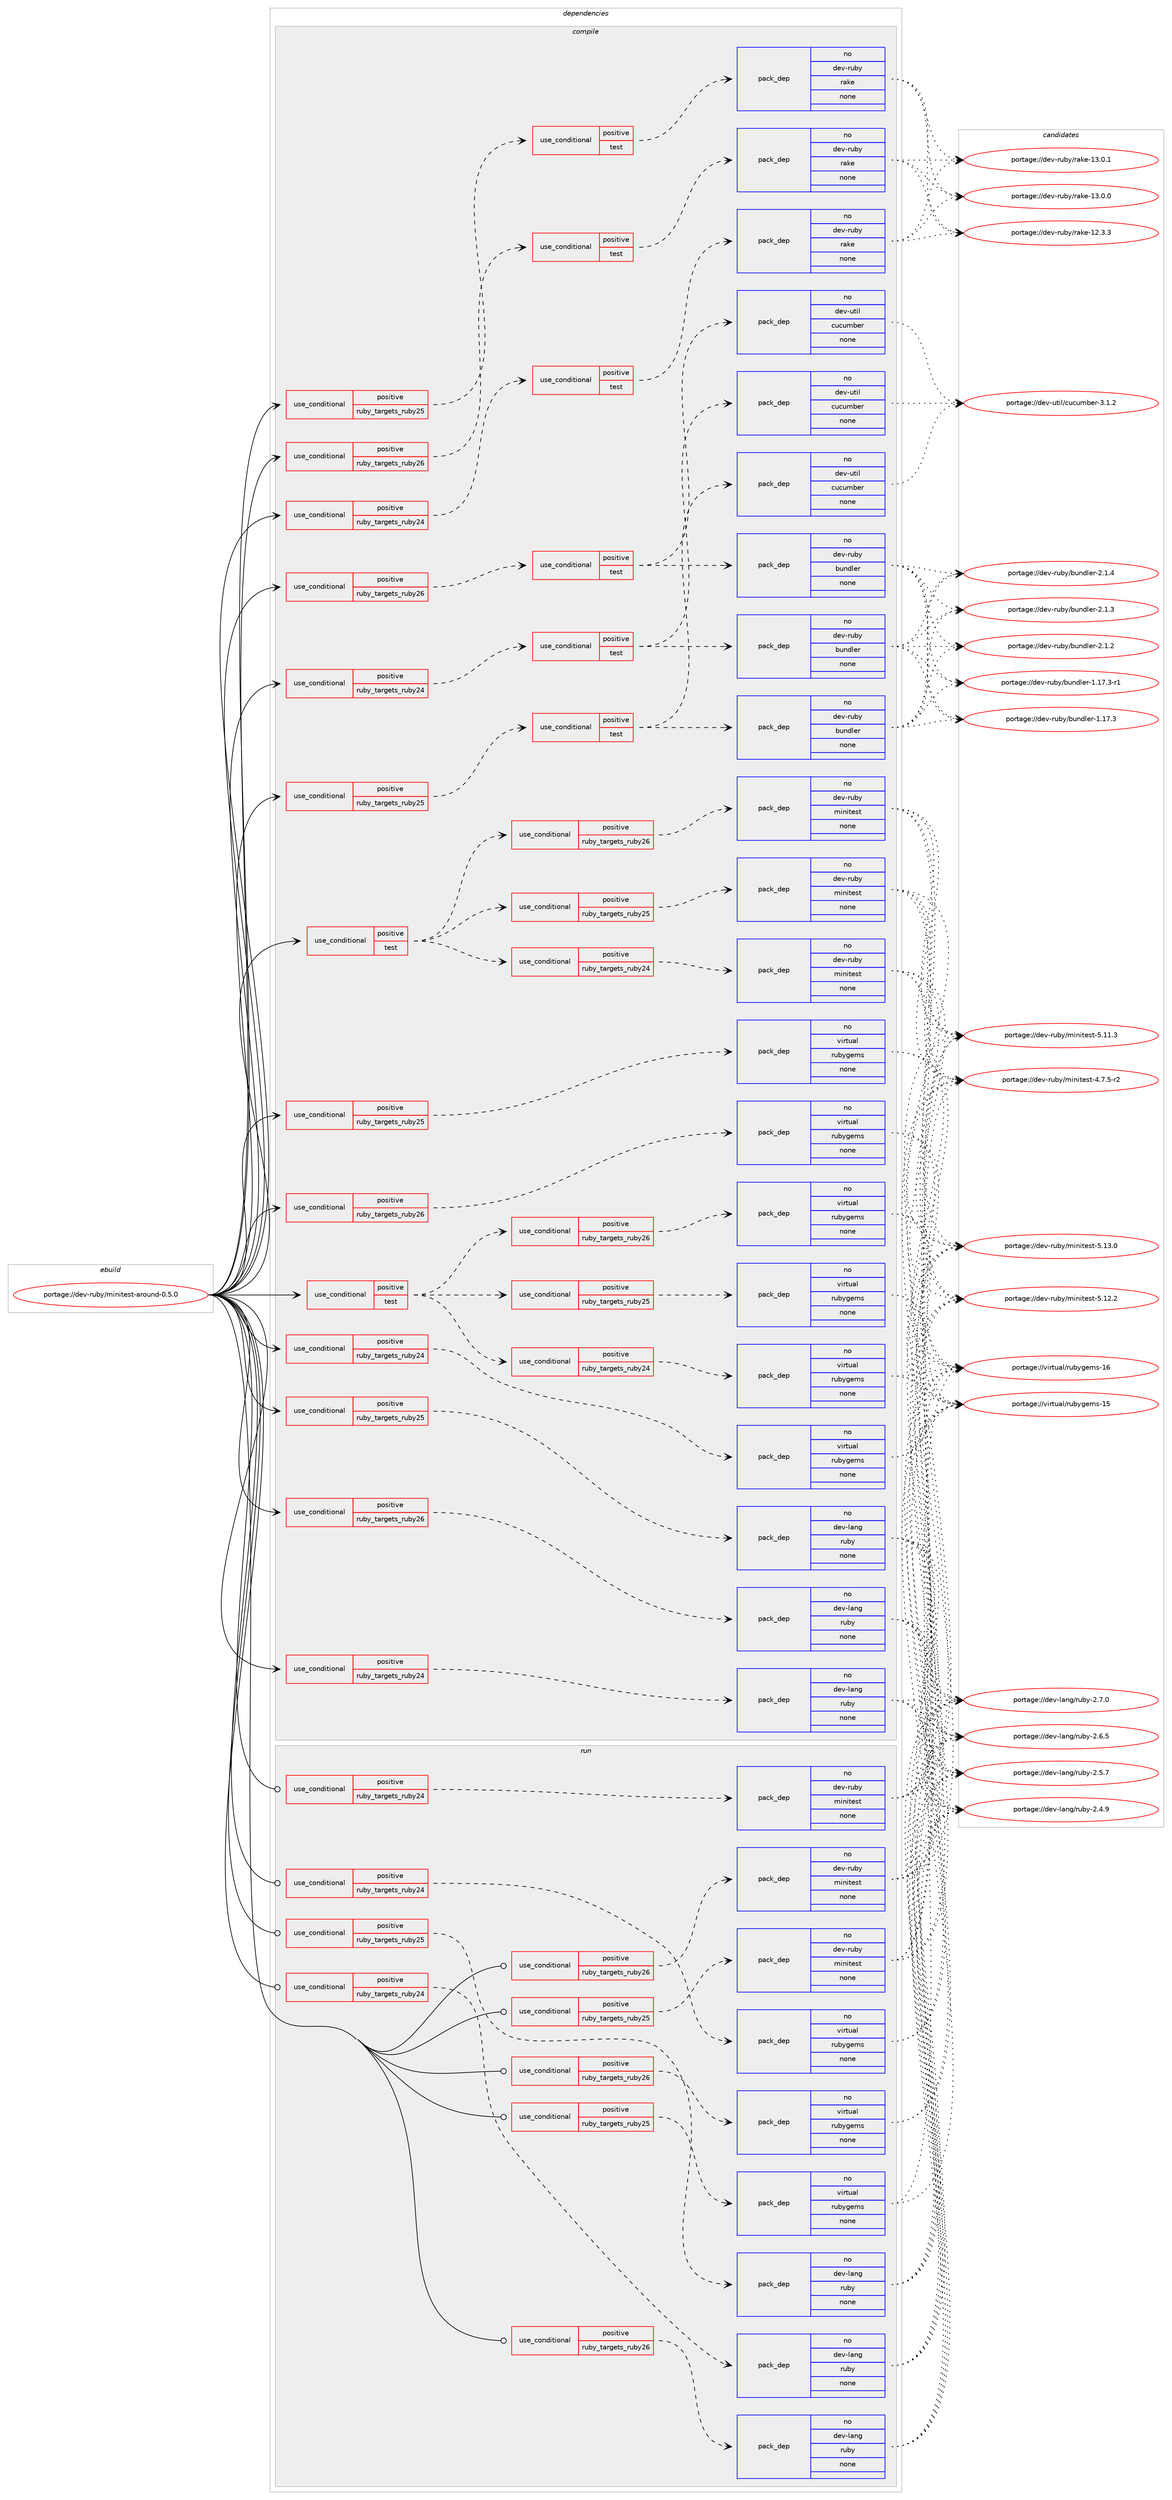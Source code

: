 digraph prolog {

# *************
# Graph options
# *************

newrank=true;
concentrate=true;
compound=true;
graph [rankdir=LR,fontname=Helvetica,fontsize=10,ranksep=1.5];#, ranksep=2.5, nodesep=0.2];
edge  [arrowhead=vee];
node  [fontname=Helvetica,fontsize=10];

# **********
# The ebuild
# **********

subgraph cluster_leftcol {
color=gray;
label=<<i>ebuild</i>>;
id [label="portage://dev-ruby/minitest-around-0.5.0", color=red, width=4, href="../dev-ruby/minitest-around-0.5.0.svg"];
}

# ****************
# The dependencies
# ****************

subgraph cluster_midcol {
color=gray;
label=<<i>dependencies</i>>;
subgraph cluster_compile {
fillcolor="#eeeeee";
style=filled;
label=<<i>compile</i>>;
subgraph cond81916 {
dependency345622 [label=<<TABLE BORDER="0" CELLBORDER="1" CELLSPACING="0" CELLPADDING="4"><TR><TD ROWSPAN="3" CELLPADDING="10">use_conditional</TD></TR><TR><TD>positive</TD></TR><TR><TD>ruby_targets_ruby24</TD></TR></TABLE>>, shape=none, color=red];
subgraph cond81917 {
dependency345623 [label=<<TABLE BORDER="0" CELLBORDER="1" CELLSPACING="0" CELLPADDING="4"><TR><TD ROWSPAN="3" CELLPADDING="10">use_conditional</TD></TR><TR><TD>positive</TD></TR><TR><TD>test</TD></TR></TABLE>>, shape=none, color=red];
subgraph pack258911 {
dependency345624 [label=<<TABLE BORDER="0" CELLBORDER="1" CELLSPACING="0" CELLPADDING="4" WIDTH="220"><TR><TD ROWSPAN="6" CELLPADDING="30">pack_dep</TD></TR><TR><TD WIDTH="110">no</TD></TR><TR><TD>dev-ruby</TD></TR><TR><TD>bundler</TD></TR><TR><TD>none</TD></TR><TR><TD></TD></TR></TABLE>>, shape=none, color=blue];
}
dependency345623:e -> dependency345624:w [weight=20,style="dashed",arrowhead="vee"];
subgraph pack258912 {
dependency345625 [label=<<TABLE BORDER="0" CELLBORDER="1" CELLSPACING="0" CELLPADDING="4" WIDTH="220"><TR><TD ROWSPAN="6" CELLPADDING="30">pack_dep</TD></TR><TR><TD WIDTH="110">no</TD></TR><TR><TD>dev-util</TD></TR><TR><TD>cucumber</TD></TR><TR><TD>none</TD></TR><TR><TD></TD></TR></TABLE>>, shape=none, color=blue];
}
dependency345623:e -> dependency345625:w [weight=20,style="dashed",arrowhead="vee"];
}
dependency345622:e -> dependency345623:w [weight=20,style="dashed",arrowhead="vee"];
}
id:e -> dependency345622:w [weight=20,style="solid",arrowhead="vee"];
subgraph cond81918 {
dependency345626 [label=<<TABLE BORDER="0" CELLBORDER="1" CELLSPACING="0" CELLPADDING="4"><TR><TD ROWSPAN="3" CELLPADDING="10">use_conditional</TD></TR><TR><TD>positive</TD></TR><TR><TD>ruby_targets_ruby24</TD></TR></TABLE>>, shape=none, color=red];
subgraph cond81919 {
dependency345627 [label=<<TABLE BORDER="0" CELLBORDER="1" CELLSPACING="0" CELLPADDING="4"><TR><TD ROWSPAN="3" CELLPADDING="10">use_conditional</TD></TR><TR><TD>positive</TD></TR><TR><TD>test</TD></TR></TABLE>>, shape=none, color=red];
subgraph pack258913 {
dependency345628 [label=<<TABLE BORDER="0" CELLBORDER="1" CELLSPACING="0" CELLPADDING="4" WIDTH="220"><TR><TD ROWSPAN="6" CELLPADDING="30">pack_dep</TD></TR><TR><TD WIDTH="110">no</TD></TR><TR><TD>dev-ruby</TD></TR><TR><TD>rake</TD></TR><TR><TD>none</TD></TR><TR><TD></TD></TR></TABLE>>, shape=none, color=blue];
}
dependency345627:e -> dependency345628:w [weight=20,style="dashed",arrowhead="vee"];
}
dependency345626:e -> dependency345627:w [weight=20,style="dashed",arrowhead="vee"];
}
id:e -> dependency345626:w [weight=20,style="solid",arrowhead="vee"];
subgraph cond81920 {
dependency345629 [label=<<TABLE BORDER="0" CELLBORDER="1" CELLSPACING="0" CELLPADDING="4"><TR><TD ROWSPAN="3" CELLPADDING="10">use_conditional</TD></TR><TR><TD>positive</TD></TR><TR><TD>ruby_targets_ruby24</TD></TR></TABLE>>, shape=none, color=red];
subgraph pack258914 {
dependency345630 [label=<<TABLE BORDER="0" CELLBORDER="1" CELLSPACING="0" CELLPADDING="4" WIDTH="220"><TR><TD ROWSPAN="6" CELLPADDING="30">pack_dep</TD></TR><TR><TD WIDTH="110">no</TD></TR><TR><TD>dev-lang</TD></TR><TR><TD>ruby</TD></TR><TR><TD>none</TD></TR><TR><TD></TD></TR></TABLE>>, shape=none, color=blue];
}
dependency345629:e -> dependency345630:w [weight=20,style="dashed",arrowhead="vee"];
}
id:e -> dependency345629:w [weight=20,style="solid",arrowhead="vee"];
subgraph cond81921 {
dependency345631 [label=<<TABLE BORDER="0" CELLBORDER="1" CELLSPACING="0" CELLPADDING="4"><TR><TD ROWSPAN="3" CELLPADDING="10">use_conditional</TD></TR><TR><TD>positive</TD></TR><TR><TD>ruby_targets_ruby24</TD></TR></TABLE>>, shape=none, color=red];
subgraph pack258915 {
dependency345632 [label=<<TABLE BORDER="0" CELLBORDER="1" CELLSPACING="0" CELLPADDING="4" WIDTH="220"><TR><TD ROWSPAN="6" CELLPADDING="30">pack_dep</TD></TR><TR><TD WIDTH="110">no</TD></TR><TR><TD>virtual</TD></TR><TR><TD>rubygems</TD></TR><TR><TD>none</TD></TR><TR><TD></TD></TR></TABLE>>, shape=none, color=blue];
}
dependency345631:e -> dependency345632:w [weight=20,style="dashed",arrowhead="vee"];
}
id:e -> dependency345631:w [weight=20,style="solid",arrowhead="vee"];
subgraph cond81922 {
dependency345633 [label=<<TABLE BORDER="0" CELLBORDER="1" CELLSPACING="0" CELLPADDING="4"><TR><TD ROWSPAN="3" CELLPADDING="10">use_conditional</TD></TR><TR><TD>positive</TD></TR><TR><TD>ruby_targets_ruby25</TD></TR></TABLE>>, shape=none, color=red];
subgraph cond81923 {
dependency345634 [label=<<TABLE BORDER="0" CELLBORDER="1" CELLSPACING="0" CELLPADDING="4"><TR><TD ROWSPAN="3" CELLPADDING="10">use_conditional</TD></TR><TR><TD>positive</TD></TR><TR><TD>test</TD></TR></TABLE>>, shape=none, color=red];
subgraph pack258916 {
dependency345635 [label=<<TABLE BORDER="0" CELLBORDER="1" CELLSPACING="0" CELLPADDING="4" WIDTH="220"><TR><TD ROWSPAN="6" CELLPADDING="30">pack_dep</TD></TR><TR><TD WIDTH="110">no</TD></TR><TR><TD>dev-ruby</TD></TR><TR><TD>bundler</TD></TR><TR><TD>none</TD></TR><TR><TD></TD></TR></TABLE>>, shape=none, color=blue];
}
dependency345634:e -> dependency345635:w [weight=20,style="dashed",arrowhead="vee"];
subgraph pack258917 {
dependency345636 [label=<<TABLE BORDER="0" CELLBORDER="1" CELLSPACING="0" CELLPADDING="4" WIDTH="220"><TR><TD ROWSPAN="6" CELLPADDING="30">pack_dep</TD></TR><TR><TD WIDTH="110">no</TD></TR><TR><TD>dev-util</TD></TR><TR><TD>cucumber</TD></TR><TR><TD>none</TD></TR><TR><TD></TD></TR></TABLE>>, shape=none, color=blue];
}
dependency345634:e -> dependency345636:w [weight=20,style="dashed",arrowhead="vee"];
}
dependency345633:e -> dependency345634:w [weight=20,style="dashed",arrowhead="vee"];
}
id:e -> dependency345633:w [weight=20,style="solid",arrowhead="vee"];
subgraph cond81924 {
dependency345637 [label=<<TABLE BORDER="0" CELLBORDER="1" CELLSPACING="0" CELLPADDING="4"><TR><TD ROWSPAN="3" CELLPADDING="10">use_conditional</TD></TR><TR><TD>positive</TD></TR><TR><TD>ruby_targets_ruby25</TD></TR></TABLE>>, shape=none, color=red];
subgraph cond81925 {
dependency345638 [label=<<TABLE BORDER="0" CELLBORDER="1" CELLSPACING="0" CELLPADDING="4"><TR><TD ROWSPAN="3" CELLPADDING="10">use_conditional</TD></TR><TR><TD>positive</TD></TR><TR><TD>test</TD></TR></TABLE>>, shape=none, color=red];
subgraph pack258918 {
dependency345639 [label=<<TABLE BORDER="0" CELLBORDER="1" CELLSPACING="0" CELLPADDING="4" WIDTH="220"><TR><TD ROWSPAN="6" CELLPADDING="30">pack_dep</TD></TR><TR><TD WIDTH="110">no</TD></TR><TR><TD>dev-ruby</TD></TR><TR><TD>rake</TD></TR><TR><TD>none</TD></TR><TR><TD></TD></TR></TABLE>>, shape=none, color=blue];
}
dependency345638:e -> dependency345639:w [weight=20,style="dashed",arrowhead="vee"];
}
dependency345637:e -> dependency345638:w [weight=20,style="dashed",arrowhead="vee"];
}
id:e -> dependency345637:w [weight=20,style="solid",arrowhead="vee"];
subgraph cond81926 {
dependency345640 [label=<<TABLE BORDER="0" CELLBORDER="1" CELLSPACING="0" CELLPADDING="4"><TR><TD ROWSPAN="3" CELLPADDING="10">use_conditional</TD></TR><TR><TD>positive</TD></TR><TR><TD>ruby_targets_ruby25</TD></TR></TABLE>>, shape=none, color=red];
subgraph pack258919 {
dependency345641 [label=<<TABLE BORDER="0" CELLBORDER="1" CELLSPACING="0" CELLPADDING="4" WIDTH="220"><TR><TD ROWSPAN="6" CELLPADDING="30">pack_dep</TD></TR><TR><TD WIDTH="110">no</TD></TR><TR><TD>dev-lang</TD></TR><TR><TD>ruby</TD></TR><TR><TD>none</TD></TR><TR><TD></TD></TR></TABLE>>, shape=none, color=blue];
}
dependency345640:e -> dependency345641:w [weight=20,style="dashed",arrowhead="vee"];
}
id:e -> dependency345640:w [weight=20,style="solid",arrowhead="vee"];
subgraph cond81927 {
dependency345642 [label=<<TABLE BORDER="0" CELLBORDER="1" CELLSPACING="0" CELLPADDING="4"><TR><TD ROWSPAN="3" CELLPADDING="10">use_conditional</TD></TR><TR><TD>positive</TD></TR><TR><TD>ruby_targets_ruby25</TD></TR></TABLE>>, shape=none, color=red];
subgraph pack258920 {
dependency345643 [label=<<TABLE BORDER="0" CELLBORDER="1" CELLSPACING="0" CELLPADDING="4" WIDTH="220"><TR><TD ROWSPAN="6" CELLPADDING="30">pack_dep</TD></TR><TR><TD WIDTH="110">no</TD></TR><TR><TD>virtual</TD></TR><TR><TD>rubygems</TD></TR><TR><TD>none</TD></TR><TR><TD></TD></TR></TABLE>>, shape=none, color=blue];
}
dependency345642:e -> dependency345643:w [weight=20,style="dashed",arrowhead="vee"];
}
id:e -> dependency345642:w [weight=20,style="solid",arrowhead="vee"];
subgraph cond81928 {
dependency345644 [label=<<TABLE BORDER="0" CELLBORDER="1" CELLSPACING="0" CELLPADDING="4"><TR><TD ROWSPAN="3" CELLPADDING="10">use_conditional</TD></TR><TR><TD>positive</TD></TR><TR><TD>ruby_targets_ruby26</TD></TR></TABLE>>, shape=none, color=red];
subgraph cond81929 {
dependency345645 [label=<<TABLE BORDER="0" CELLBORDER="1" CELLSPACING="0" CELLPADDING="4"><TR><TD ROWSPAN="3" CELLPADDING="10">use_conditional</TD></TR><TR><TD>positive</TD></TR><TR><TD>test</TD></TR></TABLE>>, shape=none, color=red];
subgraph pack258921 {
dependency345646 [label=<<TABLE BORDER="0" CELLBORDER="1" CELLSPACING="0" CELLPADDING="4" WIDTH="220"><TR><TD ROWSPAN="6" CELLPADDING="30">pack_dep</TD></TR><TR><TD WIDTH="110">no</TD></TR><TR><TD>dev-ruby</TD></TR><TR><TD>bundler</TD></TR><TR><TD>none</TD></TR><TR><TD></TD></TR></TABLE>>, shape=none, color=blue];
}
dependency345645:e -> dependency345646:w [weight=20,style="dashed",arrowhead="vee"];
subgraph pack258922 {
dependency345647 [label=<<TABLE BORDER="0" CELLBORDER="1" CELLSPACING="0" CELLPADDING="4" WIDTH="220"><TR><TD ROWSPAN="6" CELLPADDING="30">pack_dep</TD></TR><TR><TD WIDTH="110">no</TD></TR><TR><TD>dev-util</TD></TR><TR><TD>cucumber</TD></TR><TR><TD>none</TD></TR><TR><TD></TD></TR></TABLE>>, shape=none, color=blue];
}
dependency345645:e -> dependency345647:w [weight=20,style="dashed",arrowhead="vee"];
}
dependency345644:e -> dependency345645:w [weight=20,style="dashed",arrowhead="vee"];
}
id:e -> dependency345644:w [weight=20,style="solid",arrowhead="vee"];
subgraph cond81930 {
dependency345648 [label=<<TABLE BORDER="0" CELLBORDER="1" CELLSPACING="0" CELLPADDING="4"><TR><TD ROWSPAN="3" CELLPADDING="10">use_conditional</TD></TR><TR><TD>positive</TD></TR><TR><TD>ruby_targets_ruby26</TD></TR></TABLE>>, shape=none, color=red];
subgraph cond81931 {
dependency345649 [label=<<TABLE BORDER="0" CELLBORDER="1" CELLSPACING="0" CELLPADDING="4"><TR><TD ROWSPAN="3" CELLPADDING="10">use_conditional</TD></TR><TR><TD>positive</TD></TR><TR><TD>test</TD></TR></TABLE>>, shape=none, color=red];
subgraph pack258923 {
dependency345650 [label=<<TABLE BORDER="0" CELLBORDER="1" CELLSPACING="0" CELLPADDING="4" WIDTH="220"><TR><TD ROWSPAN="6" CELLPADDING="30">pack_dep</TD></TR><TR><TD WIDTH="110">no</TD></TR><TR><TD>dev-ruby</TD></TR><TR><TD>rake</TD></TR><TR><TD>none</TD></TR><TR><TD></TD></TR></TABLE>>, shape=none, color=blue];
}
dependency345649:e -> dependency345650:w [weight=20,style="dashed",arrowhead="vee"];
}
dependency345648:e -> dependency345649:w [weight=20,style="dashed",arrowhead="vee"];
}
id:e -> dependency345648:w [weight=20,style="solid",arrowhead="vee"];
subgraph cond81932 {
dependency345651 [label=<<TABLE BORDER="0" CELLBORDER="1" CELLSPACING="0" CELLPADDING="4"><TR><TD ROWSPAN="3" CELLPADDING="10">use_conditional</TD></TR><TR><TD>positive</TD></TR><TR><TD>ruby_targets_ruby26</TD></TR></TABLE>>, shape=none, color=red];
subgraph pack258924 {
dependency345652 [label=<<TABLE BORDER="0" CELLBORDER="1" CELLSPACING="0" CELLPADDING="4" WIDTH="220"><TR><TD ROWSPAN="6" CELLPADDING="30">pack_dep</TD></TR><TR><TD WIDTH="110">no</TD></TR><TR><TD>dev-lang</TD></TR><TR><TD>ruby</TD></TR><TR><TD>none</TD></TR><TR><TD></TD></TR></TABLE>>, shape=none, color=blue];
}
dependency345651:e -> dependency345652:w [weight=20,style="dashed",arrowhead="vee"];
}
id:e -> dependency345651:w [weight=20,style="solid",arrowhead="vee"];
subgraph cond81933 {
dependency345653 [label=<<TABLE BORDER="0" CELLBORDER="1" CELLSPACING="0" CELLPADDING="4"><TR><TD ROWSPAN="3" CELLPADDING="10">use_conditional</TD></TR><TR><TD>positive</TD></TR><TR><TD>ruby_targets_ruby26</TD></TR></TABLE>>, shape=none, color=red];
subgraph pack258925 {
dependency345654 [label=<<TABLE BORDER="0" CELLBORDER="1" CELLSPACING="0" CELLPADDING="4" WIDTH="220"><TR><TD ROWSPAN="6" CELLPADDING="30">pack_dep</TD></TR><TR><TD WIDTH="110">no</TD></TR><TR><TD>virtual</TD></TR><TR><TD>rubygems</TD></TR><TR><TD>none</TD></TR><TR><TD></TD></TR></TABLE>>, shape=none, color=blue];
}
dependency345653:e -> dependency345654:w [weight=20,style="dashed",arrowhead="vee"];
}
id:e -> dependency345653:w [weight=20,style="solid",arrowhead="vee"];
subgraph cond81934 {
dependency345655 [label=<<TABLE BORDER="0" CELLBORDER="1" CELLSPACING="0" CELLPADDING="4"><TR><TD ROWSPAN="3" CELLPADDING="10">use_conditional</TD></TR><TR><TD>positive</TD></TR><TR><TD>test</TD></TR></TABLE>>, shape=none, color=red];
subgraph cond81935 {
dependency345656 [label=<<TABLE BORDER="0" CELLBORDER="1" CELLSPACING="0" CELLPADDING="4"><TR><TD ROWSPAN="3" CELLPADDING="10">use_conditional</TD></TR><TR><TD>positive</TD></TR><TR><TD>ruby_targets_ruby24</TD></TR></TABLE>>, shape=none, color=red];
subgraph pack258926 {
dependency345657 [label=<<TABLE BORDER="0" CELLBORDER="1" CELLSPACING="0" CELLPADDING="4" WIDTH="220"><TR><TD ROWSPAN="6" CELLPADDING="30">pack_dep</TD></TR><TR><TD WIDTH="110">no</TD></TR><TR><TD>dev-ruby</TD></TR><TR><TD>minitest</TD></TR><TR><TD>none</TD></TR><TR><TD></TD></TR></TABLE>>, shape=none, color=blue];
}
dependency345656:e -> dependency345657:w [weight=20,style="dashed",arrowhead="vee"];
}
dependency345655:e -> dependency345656:w [weight=20,style="dashed",arrowhead="vee"];
subgraph cond81936 {
dependency345658 [label=<<TABLE BORDER="0" CELLBORDER="1" CELLSPACING="0" CELLPADDING="4"><TR><TD ROWSPAN="3" CELLPADDING="10">use_conditional</TD></TR><TR><TD>positive</TD></TR><TR><TD>ruby_targets_ruby25</TD></TR></TABLE>>, shape=none, color=red];
subgraph pack258927 {
dependency345659 [label=<<TABLE BORDER="0" CELLBORDER="1" CELLSPACING="0" CELLPADDING="4" WIDTH="220"><TR><TD ROWSPAN="6" CELLPADDING="30">pack_dep</TD></TR><TR><TD WIDTH="110">no</TD></TR><TR><TD>dev-ruby</TD></TR><TR><TD>minitest</TD></TR><TR><TD>none</TD></TR><TR><TD></TD></TR></TABLE>>, shape=none, color=blue];
}
dependency345658:e -> dependency345659:w [weight=20,style="dashed",arrowhead="vee"];
}
dependency345655:e -> dependency345658:w [weight=20,style="dashed",arrowhead="vee"];
subgraph cond81937 {
dependency345660 [label=<<TABLE BORDER="0" CELLBORDER="1" CELLSPACING="0" CELLPADDING="4"><TR><TD ROWSPAN="3" CELLPADDING="10">use_conditional</TD></TR><TR><TD>positive</TD></TR><TR><TD>ruby_targets_ruby26</TD></TR></TABLE>>, shape=none, color=red];
subgraph pack258928 {
dependency345661 [label=<<TABLE BORDER="0" CELLBORDER="1" CELLSPACING="0" CELLPADDING="4" WIDTH="220"><TR><TD ROWSPAN="6" CELLPADDING="30">pack_dep</TD></TR><TR><TD WIDTH="110">no</TD></TR><TR><TD>dev-ruby</TD></TR><TR><TD>minitest</TD></TR><TR><TD>none</TD></TR><TR><TD></TD></TR></TABLE>>, shape=none, color=blue];
}
dependency345660:e -> dependency345661:w [weight=20,style="dashed",arrowhead="vee"];
}
dependency345655:e -> dependency345660:w [weight=20,style="dashed",arrowhead="vee"];
}
id:e -> dependency345655:w [weight=20,style="solid",arrowhead="vee"];
subgraph cond81938 {
dependency345662 [label=<<TABLE BORDER="0" CELLBORDER="1" CELLSPACING="0" CELLPADDING="4"><TR><TD ROWSPAN="3" CELLPADDING="10">use_conditional</TD></TR><TR><TD>positive</TD></TR><TR><TD>test</TD></TR></TABLE>>, shape=none, color=red];
subgraph cond81939 {
dependency345663 [label=<<TABLE BORDER="0" CELLBORDER="1" CELLSPACING="0" CELLPADDING="4"><TR><TD ROWSPAN="3" CELLPADDING="10">use_conditional</TD></TR><TR><TD>positive</TD></TR><TR><TD>ruby_targets_ruby24</TD></TR></TABLE>>, shape=none, color=red];
subgraph pack258929 {
dependency345664 [label=<<TABLE BORDER="0" CELLBORDER="1" CELLSPACING="0" CELLPADDING="4" WIDTH="220"><TR><TD ROWSPAN="6" CELLPADDING="30">pack_dep</TD></TR><TR><TD WIDTH="110">no</TD></TR><TR><TD>virtual</TD></TR><TR><TD>rubygems</TD></TR><TR><TD>none</TD></TR><TR><TD></TD></TR></TABLE>>, shape=none, color=blue];
}
dependency345663:e -> dependency345664:w [weight=20,style="dashed",arrowhead="vee"];
}
dependency345662:e -> dependency345663:w [weight=20,style="dashed",arrowhead="vee"];
subgraph cond81940 {
dependency345665 [label=<<TABLE BORDER="0" CELLBORDER="1" CELLSPACING="0" CELLPADDING="4"><TR><TD ROWSPAN="3" CELLPADDING="10">use_conditional</TD></TR><TR><TD>positive</TD></TR><TR><TD>ruby_targets_ruby25</TD></TR></TABLE>>, shape=none, color=red];
subgraph pack258930 {
dependency345666 [label=<<TABLE BORDER="0" CELLBORDER="1" CELLSPACING="0" CELLPADDING="4" WIDTH="220"><TR><TD ROWSPAN="6" CELLPADDING="30">pack_dep</TD></TR><TR><TD WIDTH="110">no</TD></TR><TR><TD>virtual</TD></TR><TR><TD>rubygems</TD></TR><TR><TD>none</TD></TR><TR><TD></TD></TR></TABLE>>, shape=none, color=blue];
}
dependency345665:e -> dependency345666:w [weight=20,style="dashed",arrowhead="vee"];
}
dependency345662:e -> dependency345665:w [weight=20,style="dashed",arrowhead="vee"];
subgraph cond81941 {
dependency345667 [label=<<TABLE BORDER="0" CELLBORDER="1" CELLSPACING="0" CELLPADDING="4"><TR><TD ROWSPAN="3" CELLPADDING="10">use_conditional</TD></TR><TR><TD>positive</TD></TR><TR><TD>ruby_targets_ruby26</TD></TR></TABLE>>, shape=none, color=red];
subgraph pack258931 {
dependency345668 [label=<<TABLE BORDER="0" CELLBORDER="1" CELLSPACING="0" CELLPADDING="4" WIDTH="220"><TR><TD ROWSPAN="6" CELLPADDING="30">pack_dep</TD></TR><TR><TD WIDTH="110">no</TD></TR><TR><TD>virtual</TD></TR><TR><TD>rubygems</TD></TR><TR><TD>none</TD></TR><TR><TD></TD></TR></TABLE>>, shape=none, color=blue];
}
dependency345667:e -> dependency345668:w [weight=20,style="dashed",arrowhead="vee"];
}
dependency345662:e -> dependency345667:w [weight=20,style="dashed",arrowhead="vee"];
}
id:e -> dependency345662:w [weight=20,style="solid",arrowhead="vee"];
}
subgraph cluster_compileandrun {
fillcolor="#eeeeee";
style=filled;
label=<<i>compile and run</i>>;
}
subgraph cluster_run {
fillcolor="#eeeeee";
style=filled;
label=<<i>run</i>>;
subgraph cond81942 {
dependency345669 [label=<<TABLE BORDER="0" CELLBORDER="1" CELLSPACING="0" CELLPADDING="4"><TR><TD ROWSPAN="3" CELLPADDING="10">use_conditional</TD></TR><TR><TD>positive</TD></TR><TR><TD>ruby_targets_ruby24</TD></TR></TABLE>>, shape=none, color=red];
subgraph pack258932 {
dependency345670 [label=<<TABLE BORDER="0" CELLBORDER="1" CELLSPACING="0" CELLPADDING="4" WIDTH="220"><TR><TD ROWSPAN="6" CELLPADDING="30">pack_dep</TD></TR><TR><TD WIDTH="110">no</TD></TR><TR><TD>dev-lang</TD></TR><TR><TD>ruby</TD></TR><TR><TD>none</TD></TR><TR><TD></TD></TR></TABLE>>, shape=none, color=blue];
}
dependency345669:e -> dependency345670:w [weight=20,style="dashed",arrowhead="vee"];
}
id:e -> dependency345669:w [weight=20,style="solid",arrowhead="odot"];
subgraph cond81943 {
dependency345671 [label=<<TABLE BORDER="0" CELLBORDER="1" CELLSPACING="0" CELLPADDING="4"><TR><TD ROWSPAN="3" CELLPADDING="10">use_conditional</TD></TR><TR><TD>positive</TD></TR><TR><TD>ruby_targets_ruby24</TD></TR></TABLE>>, shape=none, color=red];
subgraph pack258933 {
dependency345672 [label=<<TABLE BORDER="0" CELLBORDER="1" CELLSPACING="0" CELLPADDING="4" WIDTH="220"><TR><TD ROWSPAN="6" CELLPADDING="30">pack_dep</TD></TR><TR><TD WIDTH="110">no</TD></TR><TR><TD>dev-ruby</TD></TR><TR><TD>minitest</TD></TR><TR><TD>none</TD></TR><TR><TD></TD></TR></TABLE>>, shape=none, color=blue];
}
dependency345671:e -> dependency345672:w [weight=20,style="dashed",arrowhead="vee"];
}
id:e -> dependency345671:w [weight=20,style="solid",arrowhead="odot"];
subgraph cond81944 {
dependency345673 [label=<<TABLE BORDER="0" CELLBORDER="1" CELLSPACING="0" CELLPADDING="4"><TR><TD ROWSPAN="3" CELLPADDING="10">use_conditional</TD></TR><TR><TD>positive</TD></TR><TR><TD>ruby_targets_ruby24</TD></TR></TABLE>>, shape=none, color=red];
subgraph pack258934 {
dependency345674 [label=<<TABLE BORDER="0" CELLBORDER="1" CELLSPACING="0" CELLPADDING="4" WIDTH="220"><TR><TD ROWSPAN="6" CELLPADDING="30">pack_dep</TD></TR><TR><TD WIDTH="110">no</TD></TR><TR><TD>virtual</TD></TR><TR><TD>rubygems</TD></TR><TR><TD>none</TD></TR><TR><TD></TD></TR></TABLE>>, shape=none, color=blue];
}
dependency345673:e -> dependency345674:w [weight=20,style="dashed",arrowhead="vee"];
}
id:e -> dependency345673:w [weight=20,style="solid",arrowhead="odot"];
subgraph cond81945 {
dependency345675 [label=<<TABLE BORDER="0" CELLBORDER="1" CELLSPACING="0" CELLPADDING="4"><TR><TD ROWSPAN="3" CELLPADDING="10">use_conditional</TD></TR><TR><TD>positive</TD></TR><TR><TD>ruby_targets_ruby25</TD></TR></TABLE>>, shape=none, color=red];
subgraph pack258935 {
dependency345676 [label=<<TABLE BORDER="0" CELLBORDER="1" CELLSPACING="0" CELLPADDING="4" WIDTH="220"><TR><TD ROWSPAN="6" CELLPADDING="30">pack_dep</TD></TR><TR><TD WIDTH="110">no</TD></TR><TR><TD>dev-lang</TD></TR><TR><TD>ruby</TD></TR><TR><TD>none</TD></TR><TR><TD></TD></TR></TABLE>>, shape=none, color=blue];
}
dependency345675:e -> dependency345676:w [weight=20,style="dashed",arrowhead="vee"];
}
id:e -> dependency345675:w [weight=20,style="solid",arrowhead="odot"];
subgraph cond81946 {
dependency345677 [label=<<TABLE BORDER="0" CELLBORDER="1" CELLSPACING="0" CELLPADDING="4"><TR><TD ROWSPAN="3" CELLPADDING="10">use_conditional</TD></TR><TR><TD>positive</TD></TR><TR><TD>ruby_targets_ruby25</TD></TR></TABLE>>, shape=none, color=red];
subgraph pack258936 {
dependency345678 [label=<<TABLE BORDER="0" CELLBORDER="1" CELLSPACING="0" CELLPADDING="4" WIDTH="220"><TR><TD ROWSPAN="6" CELLPADDING="30">pack_dep</TD></TR><TR><TD WIDTH="110">no</TD></TR><TR><TD>dev-ruby</TD></TR><TR><TD>minitest</TD></TR><TR><TD>none</TD></TR><TR><TD></TD></TR></TABLE>>, shape=none, color=blue];
}
dependency345677:e -> dependency345678:w [weight=20,style="dashed",arrowhead="vee"];
}
id:e -> dependency345677:w [weight=20,style="solid",arrowhead="odot"];
subgraph cond81947 {
dependency345679 [label=<<TABLE BORDER="0" CELLBORDER="1" CELLSPACING="0" CELLPADDING="4"><TR><TD ROWSPAN="3" CELLPADDING="10">use_conditional</TD></TR><TR><TD>positive</TD></TR><TR><TD>ruby_targets_ruby25</TD></TR></TABLE>>, shape=none, color=red];
subgraph pack258937 {
dependency345680 [label=<<TABLE BORDER="0" CELLBORDER="1" CELLSPACING="0" CELLPADDING="4" WIDTH="220"><TR><TD ROWSPAN="6" CELLPADDING="30">pack_dep</TD></TR><TR><TD WIDTH="110">no</TD></TR><TR><TD>virtual</TD></TR><TR><TD>rubygems</TD></TR><TR><TD>none</TD></TR><TR><TD></TD></TR></TABLE>>, shape=none, color=blue];
}
dependency345679:e -> dependency345680:w [weight=20,style="dashed",arrowhead="vee"];
}
id:e -> dependency345679:w [weight=20,style="solid",arrowhead="odot"];
subgraph cond81948 {
dependency345681 [label=<<TABLE BORDER="0" CELLBORDER="1" CELLSPACING="0" CELLPADDING="4"><TR><TD ROWSPAN="3" CELLPADDING="10">use_conditional</TD></TR><TR><TD>positive</TD></TR><TR><TD>ruby_targets_ruby26</TD></TR></TABLE>>, shape=none, color=red];
subgraph pack258938 {
dependency345682 [label=<<TABLE BORDER="0" CELLBORDER="1" CELLSPACING="0" CELLPADDING="4" WIDTH="220"><TR><TD ROWSPAN="6" CELLPADDING="30">pack_dep</TD></TR><TR><TD WIDTH="110">no</TD></TR><TR><TD>dev-lang</TD></TR><TR><TD>ruby</TD></TR><TR><TD>none</TD></TR><TR><TD></TD></TR></TABLE>>, shape=none, color=blue];
}
dependency345681:e -> dependency345682:w [weight=20,style="dashed",arrowhead="vee"];
}
id:e -> dependency345681:w [weight=20,style="solid",arrowhead="odot"];
subgraph cond81949 {
dependency345683 [label=<<TABLE BORDER="0" CELLBORDER="1" CELLSPACING="0" CELLPADDING="4"><TR><TD ROWSPAN="3" CELLPADDING="10">use_conditional</TD></TR><TR><TD>positive</TD></TR><TR><TD>ruby_targets_ruby26</TD></TR></TABLE>>, shape=none, color=red];
subgraph pack258939 {
dependency345684 [label=<<TABLE BORDER="0" CELLBORDER="1" CELLSPACING="0" CELLPADDING="4" WIDTH="220"><TR><TD ROWSPAN="6" CELLPADDING="30">pack_dep</TD></TR><TR><TD WIDTH="110">no</TD></TR><TR><TD>dev-ruby</TD></TR><TR><TD>minitest</TD></TR><TR><TD>none</TD></TR><TR><TD></TD></TR></TABLE>>, shape=none, color=blue];
}
dependency345683:e -> dependency345684:w [weight=20,style="dashed",arrowhead="vee"];
}
id:e -> dependency345683:w [weight=20,style="solid",arrowhead="odot"];
subgraph cond81950 {
dependency345685 [label=<<TABLE BORDER="0" CELLBORDER="1" CELLSPACING="0" CELLPADDING="4"><TR><TD ROWSPAN="3" CELLPADDING="10">use_conditional</TD></TR><TR><TD>positive</TD></TR><TR><TD>ruby_targets_ruby26</TD></TR></TABLE>>, shape=none, color=red];
subgraph pack258940 {
dependency345686 [label=<<TABLE BORDER="0" CELLBORDER="1" CELLSPACING="0" CELLPADDING="4" WIDTH="220"><TR><TD ROWSPAN="6" CELLPADDING="30">pack_dep</TD></TR><TR><TD WIDTH="110">no</TD></TR><TR><TD>virtual</TD></TR><TR><TD>rubygems</TD></TR><TR><TD>none</TD></TR><TR><TD></TD></TR></TABLE>>, shape=none, color=blue];
}
dependency345685:e -> dependency345686:w [weight=20,style="dashed",arrowhead="vee"];
}
id:e -> dependency345685:w [weight=20,style="solid",arrowhead="odot"];
}
}

# **************
# The candidates
# **************

subgraph cluster_choices {
rank=same;
color=gray;
label=<<i>candidates</i>>;

subgraph choice258911 {
color=black;
nodesep=1;
choice10010111845114117981214798117110100108101114455046494652 [label="portage://dev-ruby/bundler-2.1.4", color=red, width=4,href="../dev-ruby/bundler-2.1.4.svg"];
choice10010111845114117981214798117110100108101114455046494651 [label="portage://dev-ruby/bundler-2.1.3", color=red, width=4,href="../dev-ruby/bundler-2.1.3.svg"];
choice10010111845114117981214798117110100108101114455046494650 [label="portage://dev-ruby/bundler-2.1.2", color=red, width=4,href="../dev-ruby/bundler-2.1.2.svg"];
choice10010111845114117981214798117110100108101114454946495546514511449 [label="portage://dev-ruby/bundler-1.17.3-r1", color=red, width=4,href="../dev-ruby/bundler-1.17.3-r1.svg"];
choice1001011184511411798121479811711010010810111445494649554651 [label="portage://dev-ruby/bundler-1.17.3", color=red, width=4,href="../dev-ruby/bundler-1.17.3.svg"];
dependency345624:e -> choice10010111845114117981214798117110100108101114455046494652:w [style=dotted,weight="100"];
dependency345624:e -> choice10010111845114117981214798117110100108101114455046494651:w [style=dotted,weight="100"];
dependency345624:e -> choice10010111845114117981214798117110100108101114455046494650:w [style=dotted,weight="100"];
dependency345624:e -> choice10010111845114117981214798117110100108101114454946495546514511449:w [style=dotted,weight="100"];
dependency345624:e -> choice1001011184511411798121479811711010010810111445494649554651:w [style=dotted,weight="100"];
}
subgraph choice258912 {
color=black;
nodesep=1;
choice1001011184511711610510847991179911710998101114455146494650 [label="portage://dev-util/cucumber-3.1.2", color=red, width=4,href="../dev-util/cucumber-3.1.2.svg"];
dependency345625:e -> choice1001011184511711610510847991179911710998101114455146494650:w [style=dotted,weight="100"];
}
subgraph choice258913 {
color=black;
nodesep=1;
choice1001011184511411798121471149710710145495146484649 [label="portage://dev-ruby/rake-13.0.1", color=red, width=4,href="../dev-ruby/rake-13.0.1.svg"];
choice1001011184511411798121471149710710145495146484648 [label="portage://dev-ruby/rake-13.0.0", color=red, width=4,href="../dev-ruby/rake-13.0.0.svg"];
choice1001011184511411798121471149710710145495046514651 [label="portage://dev-ruby/rake-12.3.3", color=red, width=4,href="../dev-ruby/rake-12.3.3.svg"];
dependency345628:e -> choice1001011184511411798121471149710710145495146484649:w [style=dotted,weight="100"];
dependency345628:e -> choice1001011184511411798121471149710710145495146484648:w [style=dotted,weight="100"];
dependency345628:e -> choice1001011184511411798121471149710710145495046514651:w [style=dotted,weight="100"];
}
subgraph choice258914 {
color=black;
nodesep=1;
choice10010111845108971101034711411798121455046554648 [label="portage://dev-lang/ruby-2.7.0", color=red, width=4,href="../dev-lang/ruby-2.7.0.svg"];
choice10010111845108971101034711411798121455046544653 [label="portage://dev-lang/ruby-2.6.5", color=red, width=4,href="../dev-lang/ruby-2.6.5.svg"];
choice10010111845108971101034711411798121455046534655 [label="portage://dev-lang/ruby-2.5.7", color=red, width=4,href="../dev-lang/ruby-2.5.7.svg"];
choice10010111845108971101034711411798121455046524657 [label="portage://dev-lang/ruby-2.4.9", color=red, width=4,href="../dev-lang/ruby-2.4.9.svg"];
dependency345630:e -> choice10010111845108971101034711411798121455046554648:w [style=dotted,weight="100"];
dependency345630:e -> choice10010111845108971101034711411798121455046544653:w [style=dotted,weight="100"];
dependency345630:e -> choice10010111845108971101034711411798121455046534655:w [style=dotted,weight="100"];
dependency345630:e -> choice10010111845108971101034711411798121455046524657:w [style=dotted,weight="100"];
}
subgraph choice258915 {
color=black;
nodesep=1;
choice118105114116117971084711411798121103101109115454954 [label="portage://virtual/rubygems-16", color=red, width=4,href="../virtual/rubygems-16.svg"];
choice118105114116117971084711411798121103101109115454953 [label="portage://virtual/rubygems-15", color=red, width=4,href="../virtual/rubygems-15.svg"];
dependency345632:e -> choice118105114116117971084711411798121103101109115454954:w [style=dotted,weight="100"];
dependency345632:e -> choice118105114116117971084711411798121103101109115454953:w [style=dotted,weight="100"];
}
subgraph choice258916 {
color=black;
nodesep=1;
choice10010111845114117981214798117110100108101114455046494652 [label="portage://dev-ruby/bundler-2.1.4", color=red, width=4,href="../dev-ruby/bundler-2.1.4.svg"];
choice10010111845114117981214798117110100108101114455046494651 [label="portage://dev-ruby/bundler-2.1.3", color=red, width=4,href="../dev-ruby/bundler-2.1.3.svg"];
choice10010111845114117981214798117110100108101114455046494650 [label="portage://dev-ruby/bundler-2.1.2", color=red, width=4,href="../dev-ruby/bundler-2.1.2.svg"];
choice10010111845114117981214798117110100108101114454946495546514511449 [label="portage://dev-ruby/bundler-1.17.3-r1", color=red, width=4,href="../dev-ruby/bundler-1.17.3-r1.svg"];
choice1001011184511411798121479811711010010810111445494649554651 [label="portage://dev-ruby/bundler-1.17.3", color=red, width=4,href="../dev-ruby/bundler-1.17.3.svg"];
dependency345635:e -> choice10010111845114117981214798117110100108101114455046494652:w [style=dotted,weight="100"];
dependency345635:e -> choice10010111845114117981214798117110100108101114455046494651:w [style=dotted,weight="100"];
dependency345635:e -> choice10010111845114117981214798117110100108101114455046494650:w [style=dotted,weight="100"];
dependency345635:e -> choice10010111845114117981214798117110100108101114454946495546514511449:w [style=dotted,weight="100"];
dependency345635:e -> choice1001011184511411798121479811711010010810111445494649554651:w [style=dotted,weight="100"];
}
subgraph choice258917 {
color=black;
nodesep=1;
choice1001011184511711610510847991179911710998101114455146494650 [label="portage://dev-util/cucumber-3.1.2", color=red, width=4,href="../dev-util/cucumber-3.1.2.svg"];
dependency345636:e -> choice1001011184511711610510847991179911710998101114455146494650:w [style=dotted,weight="100"];
}
subgraph choice258918 {
color=black;
nodesep=1;
choice1001011184511411798121471149710710145495146484649 [label="portage://dev-ruby/rake-13.0.1", color=red, width=4,href="../dev-ruby/rake-13.0.1.svg"];
choice1001011184511411798121471149710710145495146484648 [label="portage://dev-ruby/rake-13.0.0", color=red, width=4,href="../dev-ruby/rake-13.0.0.svg"];
choice1001011184511411798121471149710710145495046514651 [label="portage://dev-ruby/rake-12.3.3", color=red, width=4,href="../dev-ruby/rake-12.3.3.svg"];
dependency345639:e -> choice1001011184511411798121471149710710145495146484649:w [style=dotted,weight="100"];
dependency345639:e -> choice1001011184511411798121471149710710145495146484648:w [style=dotted,weight="100"];
dependency345639:e -> choice1001011184511411798121471149710710145495046514651:w [style=dotted,weight="100"];
}
subgraph choice258919 {
color=black;
nodesep=1;
choice10010111845108971101034711411798121455046554648 [label="portage://dev-lang/ruby-2.7.0", color=red, width=4,href="../dev-lang/ruby-2.7.0.svg"];
choice10010111845108971101034711411798121455046544653 [label="portage://dev-lang/ruby-2.6.5", color=red, width=4,href="../dev-lang/ruby-2.6.5.svg"];
choice10010111845108971101034711411798121455046534655 [label="portage://dev-lang/ruby-2.5.7", color=red, width=4,href="../dev-lang/ruby-2.5.7.svg"];
choice10010111845108971101034711411798121455046524657 [label="portage://dev-lang/ruby-2.4.9", color=red, width=4,href="../dev-lang/ruby-2.4.9.svg"];
dependency345641:e -> choice10010111845108971101034711411798121455046554648:w [style=dotted,weight="100"];
dependency345641:e -> choice10010111845108971101034711411798121455046544653:w [style=dotted,weight="100"];
dependency345641:e -> choice10010111845108971101034711411798121455046534655:w [style=dotted,weight="100"];
dependency345641:e -> choice10010111845108971101034711411798121455046524657:w [style=dotted,weight="100"];
}
subgraph choice258920 {
color=black;
nodesep=1;
choice118105114116117971084711411798121103101109115454954 [label="portage://virtual/rubygems-16", color=red, width=4,href="../virtual/rubygems-16.svg"];
choice118105114116117971084711411798121103101109115454953 [label="portage://virtual/rubygems-15", color=red, width=4,href="../virtual/rubygems-15.svg"];
dependency345643:e -> choice118105114116117971084711411798121103101109115454954:w [style=dotted,weight="100"];
dependency345643:e -> choice118105114116117971084711411798121103101109115454953:w [style=dotted,weight="100"];
}
subgraph choice258921 {
color=black;
nodesep=1;
choice10010111845114117981214798117110100108101114455046494652 [label="portage://dev-ruby/bundler-2.1.4", color=red, width=4,href="../dev-ruby/bundler-2.1.4.svg"];
choice10010111845114117981214798117110100108101114455046494651 [label="portage://dev-ruby/bundler-2.1.3", color=red, width=4,href="../dev-ruby/bundler-2.1.3.svg"];
choice10010111845114117981214798117110100108101114455046494650 [label="portage://dev-ruby/bundler-2.1.2", color=red, width=4,href="../dev-ruby/bundler-2.1.2.svg"];
choice10010111845114117981214798117110100108101114454946495546514511449 [label="portage://dev-ruby/bundler-1.17.3-r1", color=red, width=4,href="../dev-ruby/bundler-1.17.3-r1.svg"];
choice1001011184511411798121479811711010010810111445494649554651 [label="portage://dev-ruby/bundler-1.17.3", color=red, width=4,href="../dev-ruby/bundler-1.17.3.svg"];
dependency345646:e -> choice10010111845114117981214798117110100108101114455046494652:w [style=dotted,weight="100"];
dependency345646:e -> choice10010111845114117981214798117110100108101114455046494651:w [style=dotted,weight="100"];
dependency345646:e -> choice10010111845114117981214798117110100108101114455046494650:w [style=dotted,weight="100"];
dependency345646:e -> choice10010111845114117981214798117110100108101114454946495546514511449:w [style=dotted,weight="100"];
dependency345646:e -> choice1001011184511411798121479811711010010810111445494649554651:w [style=dotted,weight="100"];
}
subgraph choice258922 {
color=black;
nodesep=1;
choice1001011184511711610510847991179911710998101114455146494650 [label="portage://dev-util/cucumber-3.1.2", color=red, width=4,href="../dev-util/cucumber-3.1.2.svg"];
dependency345647:e -> choice1001011184511711610510847991179911710998101114455146494650:w [style=dotted,weight="100"];
}
subgraph choice258923 {
color=black;
nodesep=1;
choice1001011184511411798121471149710710145495146484649 [label="portage://dev-ruby/rake-13.0.1", color=red, width=4,href="../dev-ruby/rake-13.0.1.svg"];
choice1001011184511411798121471149710710145495146484648 [label="portage://dev-ruby/rake-13.0.0", color=red, width=4,href="../dev-ruby/rake-13.0.0.svg"];
choice1001011184511411798121471149710710145495046514651 [label="portage://dev-ruby/rake-12.3.3", color=red, width=4,href="../dev-ruby/rake-12.3.3.svg"];
dependency345650:e -> choice1001011184511411798121471149710710145495146484649:w [style=dotted,weight="100"];
dependency345650:e -> choice1001011184511411798121471149710710145495146484648:w [style=dotted,weight="100"];
dependency345650:e -> choice1001011184511411798121471149710710145495046514651:w [style=dotted,weight="100"];
}
subgraph choice258924 {
color=black;
nodesep=1;
choice10010111845108971101034711411798121455046554648 [label="portage://dev-lang/ruby-2.7.0", color=red, width=4,href="../dev-lang/ruby-2.7.0.svg"];
choice10010111845108971101034711411798121455046544653 [label="portage://dev-lang/ruby-2.6.5", color=red, width=4,href="../dev-lang/ruby-2.6.5.svg"];
choice10010111845108971101034711411798121455046534655 [label="portage://dev-lang/ruby-2.5.7", color=red, width=4,href="../dev-lang/ruby-2.5.7.svg"];
choice10010111845108971101034711411798121455046524657 [label="portage://dev-lang/ruby-2.4.9", color=red, width=4,href="../dev-lang/ruby-2.4.9.svg"];
dependency345652:e -> choice10010111845108971101034711411798121455046554648:w [style=dotted,weight="100"];
dependency345652:e -> choice10010111845108971101034711411798121455046544653:w [style=dotted,weight="100"];
dependency345652:e -> choice10010111845108971101034711411798121455046534655:w [style=dotted,weight="100"];
dependency345652:e -> choice10010111845108971101034711411798121455046524657:w [style=dotted,weight="100"];
}
subgraph choice258925 {
color=black;
nodesep=1;
choice118105114116117971084711411798121103101109115454954 [label="portage://virtual/rubygems-16", color=red, width=4,href="../virtual/rubygems-16.svg"];
choice118105114116117971084711411798121103101109115454953 [label="portage://virtual/rubygems-15", color=red, width=4,href="../virtual/rubygems-15.svg"];
dependency345654:e -> choice118105114116117971084711411798121103101109115454954:w [style=dotted,weight="100"];
dependency345654:e -> choice118105114116117971084711411798121103101109115454953:w [style=dotted,weight="100"];
}
subgraph choice258926 {
color=black;
nodesep=1;
choice10010111845114117981214710910511010511610111511645534649514648 [label="portage://dev-ruby/minitest-5.13.0", color=red, width=4,href="../dev-ruby/minitest-5.13.0.svg"];
choice10010111845114117981214710910511010511610111511645534649504650 [label="portage://dev-ruby/minitest-5.12.2", color=red, width=4,href="../dev-ruby/minitest-5.12.2.svg"];
choice10010111845114117981214710910511010511610111511645534649494651 [label="portage://dev-ruby/minitest-5.11.3", color=red, width=4,href="../dev-ruby/minitest-5.11.3.svg"];
choice1001011184511411798121471091051101051161011151164552465546534511450 [label="portage://dev-ruby/minitest-4.7.5-r2", color=red, width=4,href="../dev-ruby/minitest-4.7.5-r2.svg"];
dependency345657:e -> choice10010111845114117981214710910511010511610111511645534649514648:w [style=dotted,weight="100"];
dependency345657:e -> choice10010111845114117981214710910511010511610111511645534649504650:w [style=dotted,weight="100"];
dependency345657:e -> choice10010111845114117981214710910511010511610111511645534649494651:w [style=dotted,weight="100"];
dependency345657:e -> choice1001011184511411798121471091051101051161011151164552465546534511450:w [style=dotted,weight="100"];
}
subgraph choice258927 {
color=black;
nodesep=1;
choice10010111845114117981214710910511010511610111511645534649514648 [label="portage://dev-ruby/minitest-5.13.0", color=red, width=4,href="../dev-ruby/minitest-5.13.0.svg"];
choice10010111845114117981214710910511010511610111511645534649504650 [label="portage://dev-ruby/minitest-5.12.2", color=red, width=4,href="../dev-ruby/minitest-5.12.2.svg"];
choice10010111845114117981214710910511010511610111511645534649494651 [label="portage://dev-ruby/minitest-5.11.3", color=red, width=4,href="../dev-ruby/minitest-5.11.3.svg"];
choice1001011184511411798121471091051101051161011151164552465546534511450 [label="portage://dev-ruby/minitest-4.7.5-r2", color=red, width=4,href="../dev-ruby/minitest-4.7.5-r2.svg"];
dependency345659:e -> choice10010111845114117981214710910511010511610111511645534649514648:w [style=dotted,weight="100"];
dependency345659:e -> choice10010111845114117981214710910511010511610111511645534649504650:w [style=dotted,weight="100"];
dependency345659:e -> choice10010111845114117981214710910511010511610111511645534649494651:w [style=dotted,weight="100"];
dependency345659:e -> choice1001011184511411798121471091051101051161011151164552465546534511450:w [style=dotted,weight="100"];
}
subgraph choice258928 {
color=black;
nodesep=1;
choice10010111845114117981214710910511010511610111511645534649514648 [label="portage://dev-ruby/minitest-5.13.0", color=red, width=4,href="../dev-ruby/minitest-5.13.0.svg"];
choice10010111845114117981214710910511010511610111511645534649504650 [label="portage://dev-ruby/minitest-5.12.2", color=red, width=4,href="../dev-ruby/minitest-5.12.2.svg"];
choice10010111845114117981214710910511010511610111511645534649494651 [label="portage://dev-ruby/minitest-5.11.3", color=red, width=4,href="../dev-ruby/minitest-5.11.3.svg"];
choice1001011184511411798121471091051101051161011151164552465546534511450 [label="portage://dev-ruby/minitest-4.7.5-r2", color=red, width=4,href="../dev-ruby/minitest-4.7.5-r2.svg"];
dependency345661:e -> choice10010111845114117981214710910511010511610111511645534649514648:w [style=dotted,weight="100"];
dependency345661:e -> choice10010111845114117981214710910511010511610111511645534649504650:w [style=dotted,weight="100"];
dependency345661:e -> choice10010111845114117981214710910511010511610111511645534649494651:w [style=dotted,weight="100"];
dependency345661:e -> choice1001011184511411798121471091051101051161011151164552465546534511450:w [style=dotted,weight="100"];
}
subgraph choice258929 {
color=black;
nodesep=1;
choice118105114116117971084711411798121103101109115454954 [label="portage://virtual/rubygems-16", color=red, width=4,href="../virtual/rubygems-16.svg"];
choice118105114116117971084711411798121103101109115454953 [label="portage://virtual/rubygems-15", color=red, width=4,href="../virtual/rubygems-15.svg"];
dependency345664:e -> choice118105114116117971084711411798121103101109115454954:w [style=dotted,weight="100"];
dependency345664:e -> choice118105114116117971084711411798121103101109115454953:w [style=dotted,weight="100"];
}
subgraph choice258930 {
color=black;
nodesep=1;
choice118105114116117971084711411798121103101109115454954 [label="portage://virtual/rubygems-16", color=red, width=4,href="../virtual/rubygems-16.svg"];
choice118105114116117971084711411798121103101109115454953 [label="portage://virtual/rubygems-15", color=red, width=4,href="../virtual/rubygems-15.svg"];
dependency345666:e -> choice118105114116117971084711411798121103101109115454954:w [style=dotted,weight="100"];
dependency345666:e -> choice118105114116117971084711411798121103101109115454953:w [style=dotted,weight="100"];
}
subgraph choice258931 {
color=black;
nodesep=1;
choice118105114116117971084711411798121103101109115454954 [label="portage://virtual/rubygems-16", color=red, width=4,href="../virtual/rubygems-16.svg"];
choice118105114116117971084711411798121103101109115454953 [label="portage://virtual/rubygems-15", color=red, width=4,href="../virtual/rubygems-15.svg"];
dependency345668:e -> choice118105114116117971084711411798121103101109115454954:w [style=dotted,weight="100"];
dependency345668:e -> choice118105114116117971084711411798121103101109115454953:w [style=dotted,weight="100"];
}
subgraph choice258932 {
color=black;
nodesep=1;
choice10010111845108971101034711411798121455046554648 [label="portage://dev-lang/ruby-2.7.0", color=red, width=4,href="../dev-lang/ruby-2.7.0.svg"];
choice10010111845108971101034711411798121455046544653 [label="portage://dev-lang/ruby-2.6.5", color=red, width=4,href="../dev-lang/ruby-2.6.5.svg"];
choice10010111845108971101034711411798121455046534655 [label="portage://dev-lang/ruby-2.5.7", color=red, width=4,href="../dev-lang/ruby-2.5.7.svg"];
choice10010111845108971101034711411798121455046524657 [label="portage://dev-lang/ruby-2.4.9", color=red, width=4,href="../dev-lang/ruby-2.4.9.svg"];
dependency345670:e -> choice10010111845108971101034711411798121455046554648:w [style=dotted,weight="100"];
dependency345670:e -> choice10010111845108971101034711411798121455046544653:w [style=dotted,weight="100"];
dependency345670:e -> choice10010111845108971101034711411798121455046534655:w [style=dotted,weight="100"];
dependency345670:e -> choice10010111845108971101034711411798121455046524657:w [style=dotted,weight="100"];
}
subgraph choice258933 {
color=black;
nodesep=1;
choice10010111845114117981214710910511010511610111511645534649514648 [label="portage://dev-ruby/minitest-5.13.0", color=red, width=4,href="../dev-ruby/minitest-5.13.0.svg"];
choice10010111845114117981214710910511010511610111511645534649504650 [label="portage://dev-ruby/minitest-5.12.2", color=red, width=4,href="../dev-ruby/minitest-5.12.2.svg"];
choice10010111845114117981214710910511010511610111511645534649494651 [label="portage://dev-ruby/minitest-5.11.3", color=red, width=4,href="../dev-ruby/minitest-5.11.3.svg"];
choice1001011184511411798121471091051101051161011151164552465546534511450 [label="portage://dev-ruby/minitest-4.7.5-r2", color=red, width=4,href="../dev-ruby/minitest-4.7.5-r2.svg"];
dependency345672:e -> choice10010111845114117981214710910511010511610111511645534649514648:w [style=dotted,weight="100"];
dependency345672:e -> choice10010111845114117981214710910511010511610111511645534649504650:w [style=dotted,weight="100"];
dependency345672:e -> choice10010111845114117981214710910511010511610111511645534649494651:w [style=dotted,weight="100"];
dependency345672:e -> choice1001011184511411798121471091051101051161011151164552465546534511450:w [style=dotted,weight="100"];
}
subgraph choice258934 {
color=black;
nodesep=1;
choice118105114116117971084711411798121103101109115454954 [label="portage://virtual/rubygems-16", color=red, width=4,href="../virtual/rubygems-16.svg"];
choice118105114116117971084711411798121103101109115454953 [label="portage://virtual/rubygems-15", color=red, width=4,href="../virtual/rubygems-15.svg"];
dependency345674:e -> choice118105114116117971084711411798121103101109115454954:w [style=dotted,weight="100"];
dependency345674:e -> choice118105114116117971084711411798121103101109115454953:w [style=dotted,weight="100"];
}
subgraph choice258935 {
color=black;
nodesep=1;
choice10010111845108971101034711411798121455046554648 [label="portage://dev-lang/ruby-2.7.0", color=red, width=4,href="../dev-lang/ruby-2.7.0.svg"];
choice10010111845108971101034711411798121455046544653 [label="portage://dev-lang/ruby-2.6.5", color=red, width=4,href="../dev-lang/ruby-2.6.5.svg"];
choice10010111845108971101034711411798121455046534655 [label="portage://dev-lang/ruby-2.5.7", color=red, width=4,href="../dev-lang/ruby-2.5.7.svg"];
choice10010111845108971101034711411798121455046524657 [label="portage://dev-lang/ruby-2.4.9", color=red, width=4,href="../dev-lang/ruby-2.4.9.svg"];
dependency345676:e -> choice10010111845108971101034711411798121455046554648:w [style=dotted,weight="100"];
dependency345676:e -> choice10010111845108971101034711411798121455046544653:w [style=dotted,weight="100"];
dependency345676:e -> choice10010111845108971101034711411798121455046534655:w [style=dotted,weight="100"];
dependency345676:e -> choice10010111845108971101034711411798121455046524657:w [style=dotted,weight="100"];
}
subgraph choice258936 {
color=black;
nodesep=1;
choice10010111845114117981214710910511010511610111511645534649514648 [label="portage://dev-ruby/minitest-5.13.0", color=red, width=4,href="../dev-ruby/minitest-5.13.0.svg"];
choice10010111845114117981214710910511010511610111511645534649504650 [label="portage://dev-ruby/minitest-5.12.2", color=red, width=4,href="../dev-ruby/minitest-5.12.2.svg"];
choice10010111845114117981214710910511010511610111511645534649494651 [label="portage://dev-ruby/minitest-5.11.3", color=red, width=4,href="../dev-ruby/minitest-5.11.3.svg"];
choice1001011184511411798121471091051101051161011151164552465546534511450 [label="portage://dev-ruby/minitest-4.7.5-r2", color=red, width=4,href="../dev-ruby/minitest-4.7.5-r2.svg"];
dependency345678:e -> choice10010111845114117981214710910511010511610111511645534649514648:w [style=dotted,weight="100"];
dependency345678:e -> choice10010111845114117981214710910511010511610111511645534649504650:w [style=dotted,weight="100"];
dependency345678:e -> choice10010111845114117981214710910511010511610111511645534649494651:w [style=dotted,weight="100"];
dependency345678:e -> choice1001011184511411798121471091051101051161011151164552465546534511450:w [style=dotted,weight="100"];
}
subgraph choice258937 {
color=black;
nodesep=1;
choice118105114116117971084711411798121103101109115454954 [label="portage://virtual/rubygems-16", color=red, width=4,href="../virtual/rubygems-16.svg"];
choice118105114116117971084711411798121103101109115454953 [label="portage://virtual/rubygems-15", color=red, width=4,href="../virtual/rubygems-15.svg"];
dependency345680:e -> choice118105114116117971084711411798121103101109115454954:w [style=dotted,weight="100"];
dependency345680:e -> choice118105114116117971084711411798121103101109115454953:w [style=dotted,weight="100"];
}
subgraph choice258938 {
color=black;
nodesep=1;
choice10010111845108971101034711411798121455046554648 [label="portage://dev-lang/ruby-2.7.0", color=red, width=4,href="../dev-lang/ruby-2.7.0.svg"];
choice10010111845108971101034711411798121455046544653 [label="portage://dev-lang/ruby-2.6.5", color=red, width=4,href="../dev-lang/ruby-2.6.5.svg"];
choice10010111845108971101034711411798121455046534655 [label="portage://dev-lang/ruby-2.5.7", color=red, width=4,href="../dev-lang/ruby-2.5.7.svg"];
choice10010111845108971101034711411798121455046524657 [label="portage://dev-lang/ruby-2.4.9", color=red, width=4,href="../dev-lang/ruby-2.4.9.svg"];
dependency345682:e -> choice10010111845108971101034711411798121455046554648:w [style=dotted,weight="100"];
dependency345682:e -> choice10010111845108971101034711411798121455046544653:w [style=dotted,weight="100"];
dependency345682:e -> choice10010111845108971101034711411798121455046534655:w [style=dotted,weight="100"];
dependency345682:e -> choice10010111845108971101034711411798121455046524657:w [style=dotted,weight="100"];
}
subgraph choice258939 {
color=black;
nodesep=1;
choice10010111845114117981214710910511010511610111511645534649514648 [label="portage://dev-ruby/minitest-5.13.0", color=red, width=4,href="../dev-ruby/minitest-5.13.0.svg"];
choice10010111845114117981214710910511010511610111511645534649504650 [label="portage://dev-ruby/minitest-5.12.2", color=red, width=4,href="../dev-ruby/minitest-5.12.2.svg"];
choice10010111845114117981214710910511010511610111511645534649494651 [label="portage://dev-ruby/minitest-5.11.3", color=red, width=4,href="../dev-ruby/minitest-5.11.3.svg"];
choice1001011184511411798121471091051101051161011151164552465546534511450 [label="portage://dev-ruby/minitest-4.7.5-r2", color=red, width=4,href="../dev-ruby/minitest-4.7.5-r2.svg"];
dependency345684:e -> choice10010111845114117981214710910511010511610111511645534649514648:w [style=dotted,weight="100"];
dependency345684:e -> choice10010111845114117981214710910511010511610111511645534649504650:w [style=dotted,weight="100"];
dependency345684:e -> choice10010111845114117981214710910511010511610111511645534649494651:w [style=dotted,weight="100"];
dependency345684:e -> choice1001011184511411798121471091051101051161011151164552465546534511450:w [style=dotted,weight="100"];
}
subgraph choice258940 {
color=black;
nodesep=1;
choice118105114116117971084711411798121103101109115454954 [label="portage://virtual/rubygems-16", color=red, width=4,href="../virtual/rubygems-16.svg"];
choice118105114116117971084711411798121103101109115454953 [label="portage://virtual/rubygems-15", color=red, width=4,href="../virtual/rubygems-15.svg"];
dependency345686:e -> choice118105114116117971084711411798121103101109115454954:w [style=dotted,weight="100"];
dependency345686:e -> choice118105114116117971084711411798121103101109115454953:w [style=dotted,weight="100"];
}
}

}
